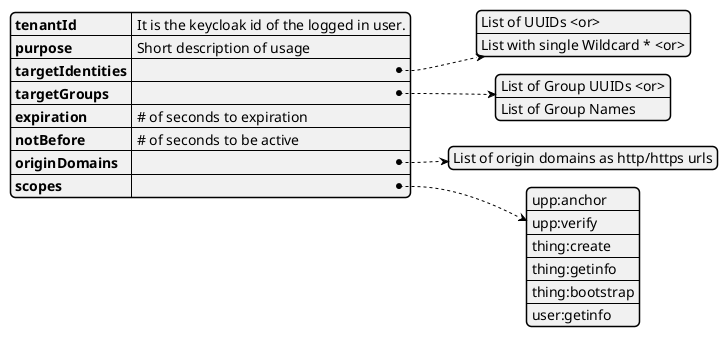 @startjson
{
  "tenantId": "It is the keycloak id of the logged in user.",
  "purpose":"Short description of usage",
  "targetIdentities":["List of UUIDs <or>", "List with single Wildcard * <or>"],
  "targetGroups": ["List of Group UUIDs <or>", "List of Group Names"],
  "expiration": "# of seconds to expiration",
  "notBefore": "# of seconds to be active",
  "originDomains": ["List of origin domains as http/https urls"],
  "scopes": [
    "upp:anchor",
    "upp:verify",
    "thing:create",
    "thing:getinfo",
    "thing:bootstrap",
    "user:getinfo"
  ]
}
@endjson
